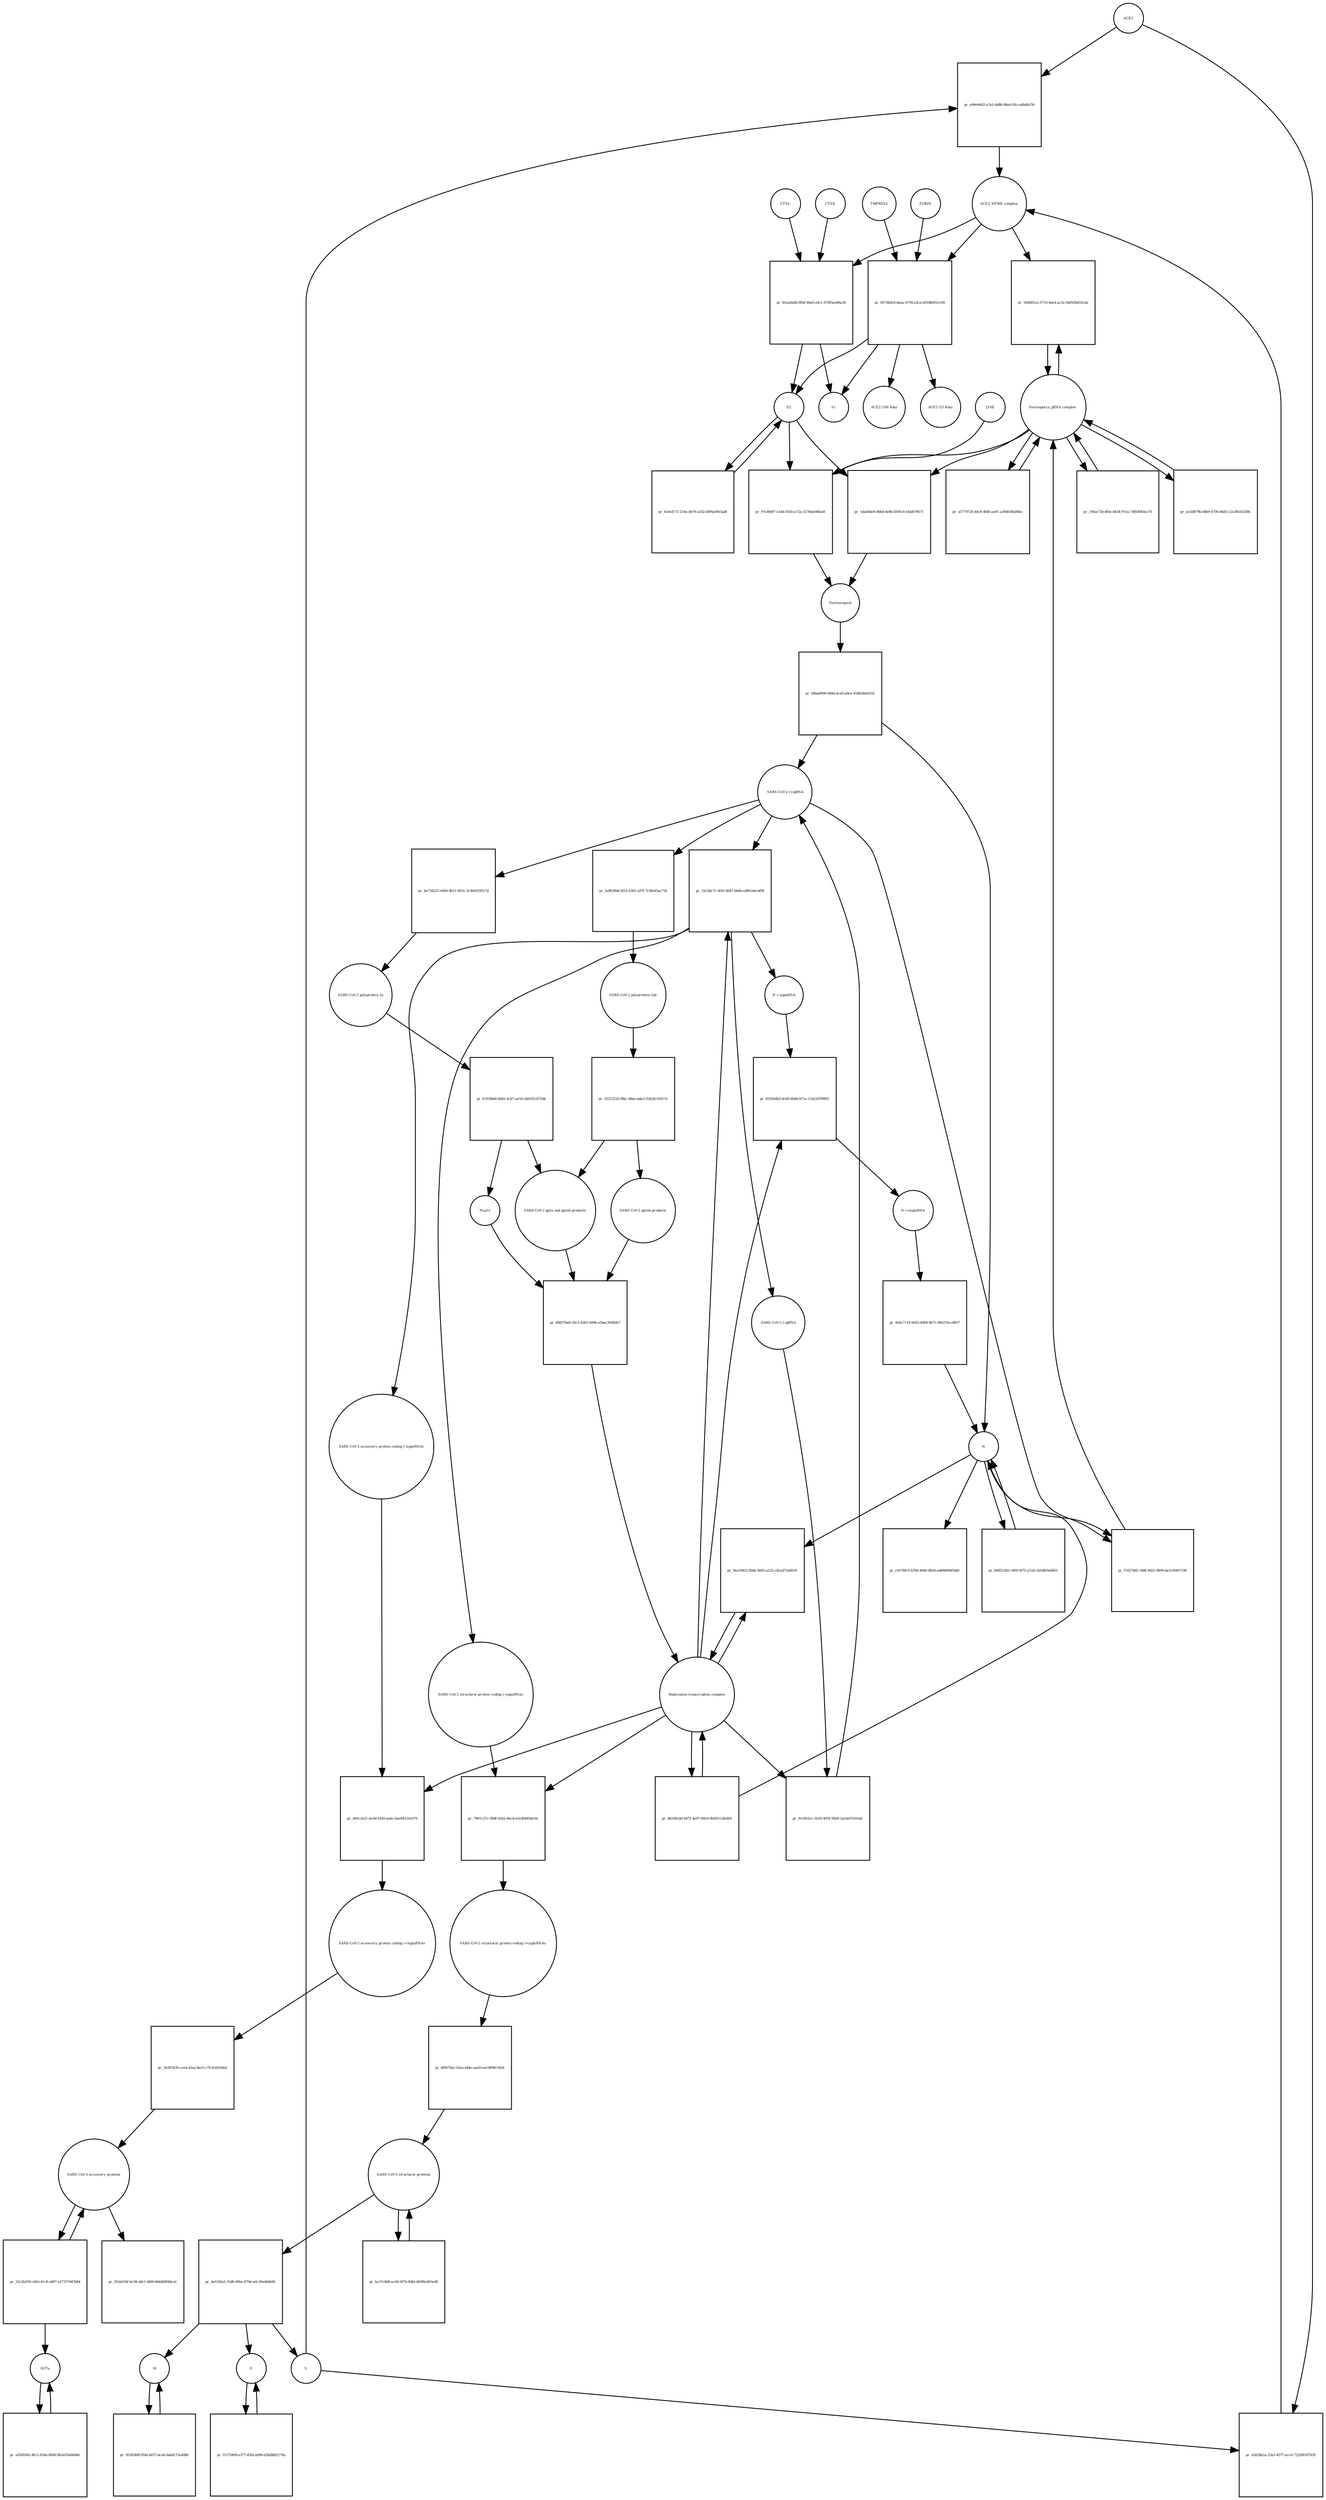 strict digraph  {
ACE2 [annotation="", bipartite=0, cls=macromolecule, fontsize=4, label=ACE2, shape=circle];
"pr_e96e9662-e7a5-4d80-96ad-95cca6b6b150" [annotation="", bipartite=1, cls=process, fontsize=4, label="pr_e96e9662-e7a5-4d80-96ad-95cca6b6b150", shape=square];
"ACE2_SPIKE complex" [annotation="", bipartite=0, cls=complex, fontsize=4, label="ACE2_SPIKE complex", shape=circle];
S [annotation="", bipartite=0, cls="macromolecule multimer", fontsize=4, label=S, shape=circle];
"Nucleoporin_gRNA complex " [annotation="", bipartite=0, cls=complex, fontsize=4, label="Nucleoporin_gRNA complex ", shape=circle];
"pr_5b4681e2-0733-4ae4-ac2e-9d292b453cda" [annotation="", bipartite=1, cls=process, fontsize=4, label="pr_5b4681e2-0733-4ae4-ac2e-9d292b453cda", shape=square];
"pr_81aa0a9b-9fb8-46a0-a4c1-478f5ee06a34" [annotation="", bipartite=1, cls=process, fontsize=4, label="pr_81aa0a9b-9fb8-46a0-a4c1-478f5ee06a34", shape=square];
S2 [annotation="", bipartite=0, cls=macromolecule, fontsize=4, label=S2, shape=circle];
CTSB [annotation="", bipartite=0, cls=macromolecule, fontsize=4, label=CTSB, shape=circle];
CTSL [annotation="", bipartite=0, cls=macromolecule, fontsize=4, label=CTSL, shape=circle];
S1 [annotation="", bipartite=0, cls=macromolecule, fontsize=4, label=S1, shape=circle];
"pr_e2628e2a-23a5-4577-acc0-7225f6397430" [annotation="", bipartite=1, cls=process, fontsize=4, label="pr_e2628e2a-23a5-4577-acc0-7225f6397430", shape=square];
"pr_97e49df7-e1dd-4545-a72a-5576beb48ae0" [annotation="", bipartite=1, cls=process, fontsize=4, label="pr_97e49df7-e1dd-4545-a72a-5576beb48ae0", shape=square];
Nucleocapsid [annotation="", bipartite=0, cls=complex, fontsize=4, label=Nucleocapsid, shape=circle];
LY6E [annotation="", bipartite=0, cls=macromolecule, fontsize=4, label=LY6E, shape=circle];
"pr_1dab4de9-86bd-4e86-8306-fc14afb70671" [annotation="", bipartite=1, cls=process, fontsize=4, label="pr_1dab4de9-86bd-4e86-8306-fc14afb70671", shape=square];
"pr_04bad909-004d-4ce0-a9ca-934fe9d1652f" [annotation="", bipartite=1, cls=process, fontsize=4, label="pr_04bad909-004d-4ce0-a9ca-934fe9d1652f", shape=square];
" SARS-CoV-2 (+)gRNA" [annotation="", bipartite=0, cls="nucleic acid feature", fontsize=4, label=" SARS-CoV-2 (+)gRNA", shape=circle];
N [annotation="", bipartite=0, cls="macromolecule multimer", fontsize=4, label=N, shape=circle];
"SARS-CoV-2 polyprotein 1ab" [annotation="", bipartite=0, cls=macromolecule, fontsize=4, label="SARS-CoV-2 polyprotein 1ab", shape=circle];
"pr_3521321b-f8bc-48ee-bde2-9242fe16557a" [annotation="", bipartite=1, cls=process, fontsize=4, label="pr_3521321b-f8bc-48ee-bde2-9242fe16557a", shape=square];
"SARS-CoV-2 pp1ab products" [annotation="", bipartite=0, cls=complex, fontsize=4, label="SARS-CoV-2 pp1ab products", shape=circle];
"SARS-CoV-2 pp1a and pp1ab products" [annotation="", bipartite=0, cls=complex, fontsize=4, label="SARS-CoV-2 pp1a and pp1ab products", shape=circle];
"SARS-CoV-2 polyprotein 1a" [annotation="", bipartite=0, cls=macromolecule, fontsize=4, label="SARS-CoV-2 polyprotein 1a", shape=circle];
"pr_fc059bd4-4d42-4cb7-ae50-ab61f5c872db" [annotation="", bipartite=1, cls=process, fontsize=4, label="pr_fc059bd4-4d42-4cb7-ae50-ab61f5c872db", shape=square];
Nsp11 [annotation="", bipartite=0, cls=macromolecule, fontsize=4, label=Nsp11, shape=circle];
"pr_19fae728-4f0e-4434-97ea-7d9540fdca76" [annotation="", bipartite=1, cls=process, fontsize=4, label="pr_19fae728-4f0e-4434-97ea-7d9540fdca76", shape=square];
"pr_ee5d879b-48b9-4700-86d5-c2e3fb103386" [annotation="", bipartite=1, cls=process, fontsize=4, label="pr_ee5d879b-48b9-4700-86d5-c2e3fb103386", shape=square];
"SARS-CoV-2 structural proteins" [annotation="", bipartite=0, cls=complex, fontsize=4, label="SARS-CoV-2 structural proteins", shape=circle];
"pr_6e535fa5-35d0-496a-879d-edc20ed640d6" [annotation="", bipartite=1, cls=process, fontsize=4, label="pr_6e535fa5-35d0-496a-879d-edc20ed640d6", shape=square];
M [annotation="", bipartite=0, cls=macromolecule, fontsize=4, label=M, shape=circle];
E [annotation="", bipartite=0, cls=macromolecule, fontsize=4, label=E, shape=circle];
"Replication transcription complex" [annotation="", bipartite=0, cls=complex, fontsize=4, label="Replication transcription complex", shape=circle];
"pr_9ea39452-fbbb-4b93-a225-c8cad73a6039" [annotation="", bipartite=1, cls=process, fontsize=4, label="pr_9ea39452-fbbb-4b93-a225-c8cad73a6039", shape=square];
"pr_c8178fc9-b7b6-4640-86a9-edb9899d5bb0" [annotation="", bipartite=1, cls=process, fontsize=4, label="pr_c8178fc9-b7b6-4640-86a9-edb9899d5bb0", shape=square];
"SARS-CoV-2 accessory proteins" [annotation="", bipartite=0, cls=complex, fontsize=4, label="SARS-CoV-2 accessory proteins", shape=circle];
"pr_952d216f-bc94-4dc1-bf69-8b6d580fdca1" [annotation="", bipartite=1, cls=process, fontsize=4, label="pr_952d216f-bc94-4dc1-bf69-8b6d580fdca1", shape=square];
"pr_bc37c8d0-ec84-4f76-9dfd-483f8c663ed9" [annotation="", bipartite=1, cls=process, fontsize=4, label="pr_bc37c8d0-ec84-4f76-9dfd-483f8c663ed9", shape=square];
"pr_4b100cdd-9472-4a97-89c6-0b581126e4fd" [annotation="", bipartite=1, cls=process, fontsize=4, label="pr_4b100cdd-9472-4a97-89c6-0b581126e4fd", shape=square];
"pr_b06523b5-c869-4f75-a7a0-cb5df85e6661" [annotation="", bipartite=1, cls=process, fontsize=4, label="pr_b06523b5-c869-4f75-a7a0-cb5df85e6661", shape=square];
"pr_d9837beb-30c3-4361-b49b-a1bac30482b7" [annotation="", bipartite=1, cls=process, fontsize=4, label="pr_d9837beb-30c3-4361-b49b-a1bac30482b7", shape=square];
"SARS-CoV-2 accessory protein coding (-)sgmRNAs" [annotation="", bipartite=0, cls=complex, fontsize=4, label="SARS-CoV-2 accessory protein coding (-)sgmRNAs", shape=circle];
"pr_445c2e21-bc0d-4245-aebc-bae841165579" [annotation="", bipartite=1, cls=process, fontsize=4, label="pr_445c2e21-bc0d-4245-aebc-bae841165579", shape=square];
"SARS-CoV-2 accessory protein coding (+)sgmRNAs" [annotation="", bipartite=0, cls=complex, fontsize=4, label="SARS-CoV-2 accessory protein coding (+)sgmRNAs", shape=circle];
"SARS-CoV-2 structural protein coding (-)sgmRNAs" [annotation="", bipartite=0, cls=complex, fontsize=4, label="SARS-CoV-2 structural protein coding (-)sgmRNAs", shape=circle];
"pr_7961c27c-09df-45b2-8ec4-e5a366458a3d" [annotation="", bipartite=1, cls=process, fontsize=4, label="pr_7961c27c-09df-45b2-8ec4-e5a366458a3d", shape=square];
"SARS-CoV-2 structural protein coding (+)sgmRNAs" [annotation="", bipartite=0, cls=complex, fontsize=4, label="SARS-CoV-2 structural protein coding (+)sgmRNAs", shape=circle];
"N (-)sgmRNA" [annotation="", bipartite=0, cls="nucleic acid feature", fontsize=4, label="N (-)sgmRNA", shape=circle];
"pr_85920db3-6c60-4b8d-b71a-11b23d7f8f03" [annotation="", bipartite=1, cls=process, fontsize=4, label="pr_85920db3-6c60-4b8d-b71a-11b23d7f8f03", shape=square];
"N (+)sgmRNA" [annotation="", bipartite=0, cls="nucleic acid feature", fontsize=4, label="N (+)sgmRNA", shape=circle];
"pr_9e8c7110-0e63-4d69-8672-9b0276cc8837" [annotation="", bipartite=1, cls=process, fontsize=4, label="pr_9e8c7110-0e63-4d69-8672-9b0276cc8837", shape=square];
"pr_1b12dc7c-0f43-4647-b64b-edfb1ebcbf94" [annotation="", bipartite=1, cls=process, fontsize=4, label="pr_1b12dc7c-0f43-4647-b64b-edfb1ebcbf94", shape=square];
" SARS-CoV-2 (-)gRNA" [annotation="", bipartite=0, cls="nucleic acid feature", fontsize=4, label=" SARS-CoV-2 (-)gRNA", shape=circle];
"pr_be758225-e684-4b11-8931-3c4b6359517d" [annotation="", bipartite=1, cls=process, fontsize=4, label="pr_be758225-e684-4b11-8931-3c4b6359517d", shape=square];
"pr_fa9634bd-bf53-4391-a97f-7c9fe45ac72b" [annotation="", bipartite=1, cls=process, fontsize=4, label="pr_fa9634bd-bf53-4391-a97f-7c9fe45ac72b", shape=square];
"pr_5b387639-cea4-42aa-8ecf-c7fc45d19ab4" [annotation="", bipartite=1, cls=process, fontsize=4, label="pr_5b387639-cea4-42aa-8ecf-c7fc45d19ab4", shape=square];
"pr_8f857fae-52ea-444e-aae0-eac0898c5424" [annotation="", bipartite=1, cls=process, fontsize=4, label="pr_8f857fae-52ea-444e-aae0-eac0898c5424", shape=square];
"pr_9c5952cc-0c65-493f-95b9-1aa3e07e55a6" [annotation="", bipartite=1, cls=process, fontsize=4, label="pr_9c5952cc-0c65-493f-95b9-1aa3e07e55a6", shape=square];
"pr_f1027465-548f-4421-9899-be5cf4407198" [annotation="", bipartite=1, cls=process, fontsize=4, label="pr_f1027465-548f-4421-9899-be5cf4407198", shape=square];
"pr_a5779726-44c9-40df-ae91-a39d038a08be" [annotation="", bipartite=1, cls=process, fontsize=4, label="pr_a5779726-44c9-40df-ae91-a39d038a08be", shape=square];
"pr_33c2b250-c6b3-41c8-a697-a17371947b84" [annotation="", bipartite=1, cls=process, fontsize=4, label="pr_33c2b250-c6b3-41c8-a697-a17371947b84", shape=square];
Orf7a [annotation="", bipartite=0, cls=macromolecule, fontsize=4, label=Orf7a, shape=circle];
"pr_00738d24-beaa-4794-a3ca-b918b091e160" [annotation="", bipartite=1, cls=process, fontsize=4, label="pr_00738d24-beaa-4794-a3ca-b918b091e160", shape=square];
FURIN [annotation="", bipartite=0, cls=macromolecule, fontsize=4, label=FURIN, shape=circle];
TMPRSS2 [annotation="", bipartite=0, cls=macromolecule, fontsize=4, label=TMPRSS2, shape=circle];
"ACE2 (100 Kda)" [annotation="", bipartite=0, cls=macromolecule, fontsize=4, label="ACE2 (100 Kda)", shape=circle];
"ACE2 (15 Kda)" [annotation="", bipartite=0, cls=macromolecule, fontsize=4, label="ACE2 (15 Kda)", shape=circle];
"pr_6cfed173-514e-4b79-a182-d0f4a0065adf" [annotation="", bipartite=1, cls=process, fontsize=4, label="pr_6cfed173-514e-4b79-a182-d0f4a0065adf", shape=square];
"pr_f1575499-e377-45fd-a996-d36d98f2179a" [annotation="", bipartite=1, cls=process, fontsize=4, label="pr_f1575499-e377-45fd-a996-d36d98f2179a", shape=square];
"pr_95305bf8-ffdd-4637-bce8-6a6d172e4086" [annotation="", bipartite=1, cls=process, fontsize=4, label="pr_95305bf8-ffdd-4637-bce8-6a6d172e4086", shape=square];
"pr_e0585942-4fc2-41b6-8000-9b2e93e066b6" [annotation="", bipartite=1, cls=process, fontsize=4, label="pr_e0585942-4fc2-41b6-8000-9b2e93e066b6", shape=square];
ACE2 -> "pr_e96e9662-e7a5-4d80-96ad-95cca6b6b150"  [annotation="", interaction_type=consumption];
ACE2 -> "pr_e2628e2a-23a5-4577-acc0-7225f6397430"  [annotation="", interaction_type=consumption];
"pr_e96e9662-e7a5-4d80-96ad-95cca6b6b150" -> "ACE2_SPIKE complex"  [annotation="", interaction_type=production];
"ACE2_SPIKE complex" -> "pr_5b4681e2-0733-4ae4-ac2e-9d292b453cda"  [annotation="urn_miriam_pubmed_32142651|urn_miriam_pubmed_32094589", interaction_type=stimulation];
"ACE2_SPIKE complex" -> "pr_81aa0a9b-9fb8-46a0-a4c1-478f5ee06a34"  [annotation="", interaction_type=consumption];
"ACE2_SPIKE complex" -> "pr_00738d24-beaa-4794-a3ca-b918b091e160"  [annotation="", interaction_type=consumption];
S -> "pr_e96e9662-e7a5-4d80-96ad-95cca6b6b150"  [annotation="", interaction_type=consumption];
S -> "pr_e2628e2a-23a5-4577-acc0-7225f6397430"  [annotation="", interaction_type=consumption];
"Nucleoporin_gRNA complex " -> "pr_5b4681e2-0733-4ae4-ac2e-9d292b453cda"  [annotation="", interaction_type=consumption];
"Nucleoporin_gRNA complex " -> "pr_97e49df7-e1dd-4545-a72a-5576beb48ae0"  [annotation="", interaction_type=consumption];
"Nucleoporin_gRNA complex " -> "pr_1dab4de9-86bd-4e86-8306-fc14afb70671"  [annotation="", interaction_type=consumption];
"Nucleoporin_gRNA complex " -> "pr_19fae728-4f0e-4434-97ea-7d9540fdca76"  [annotation="", interaction_type=consumption];
"Nucleoporin_gRNA complex " -> "pr_ee5d879b-48b9-4700-86d5-c2e3fb103386"  [annotation="", interaction_type=consumption];
"Nucleoporin_gRNA complex " -> "pr_a5779726-44c9-40df-ae91-a39d038a08be"  [annotation="", interaction_type=consumption];
"pr_5b4681e2-0733-4ae4-ac2e-9d292b453cda" -> "Nucleoporin_gRNA complex "  [annotation="", interaction_type=production];
"pr_81aa0a9b-9fb8-46a0-a4c1-478f5ee06a34" -> S2  [annotation="", interaction_type=production];
"pr_81aa0a9b-9fb8-46a0-a4c1-478f5ee06a34" -> S1  [annotation="", interaction_type=production];
S2 -> "pr_97e49df7-e1dd-4545-a72a-5576beb48ae0"  [annotation="urn_miriam_doi_10.1101%2F2020.03.05.979260|urn_miriam_doi_10.1101%2F2020.04.02.021469", interaction_type=stimulation];
S2 -> "pr_1dab4de9-86bd-4e86-8306-fc14afb70671"  [annotation="", interaction_type=stimulation];
S2 -> "pr_6cfed173-514e-4b79-a182-d0f4a0065adf"  [annotation="", interaction_type=consumption];
CTSB -> "pr_81aa0a9b-9fb8-46a0-a4c1-478f5ee06a34"  [annotation=urn_miriam_pubmed_32142651, interaction_type=catalysis];
CTSL -> "pr_81aa0a9b-9fb8-46a0-a4c1-478f5ee06a34"  [annotation=urn_miriam_pubmed_32142651, interaction_type=catalysis];
"pr_e2628e2a-23a5-4577-acc0-7225f6397430" -> "ACE2_SPIKE complex"  [annotation="", interaction_type=production];
"pr_97e49df7-e1dd-4545-a72a-5576beb48ae0" -> Nucleocapsid  [annotation="", interaction_type=production];
Nucleocapsid -> "pr_04bad909-004d-4ce0-a9ca-934fe9d1652f"  [annotation="", interaction_type=consumption];
LY6E -> "pr_97e49df7-e1dd-4545-a72a-5576beb48ae0"  [annotation="urn_miriam_doi_10.1101%2F2020.03.05.979260|urn_miriam_doi_10.1101%2F2020.04.02.021469", interaction_type=inhibition];
"pr_1dab4de9-86bd-4e86-8306-fc14afb70671" -> Nucleocapsid  [annotation="", interaction_type=production];
"pr_04bad909-004d-4ce0-a9ca-934fe9d1652f" -> " SARS-CoV-2 (+)gRNA"  [annotation="", interaction_type=production];
"pr_04bad909-004d-4ce0-a9ca-934fe9d1652f" -> N  [annotation="", interaction_type=production];
" SARS-CoV-2 (+)gRNA" -> "pr_1b12dc7c-0f43-4647-b64b-edfb1ebcbf94"  [annotation="", interaction_type=consumption];
" SARS-CoV-2 (+)gRNA" -> "pr_be758225-e684-4b11-8931-3c4b6359517d"  [annotation="", interaction_type=consumption];
" SARS-CoV-2 (+)gRNA" -> "pr_fa9634bd-bf53-4391-a97f-7c9fe45ac72b"  [annotation="", interaction_type=consumption];
" SARS-CoV-2 (+)gRNA" -> "pr_f1027465-548f-4421-9899-be5cf4407198"  [annotation="", interaction_type=consumption];
N -> "pr_9ea39452-fbbb-4b93-a225-c8cad73a6039"  [annotation="", interaction_type=consumption];
N -> "pr_c8178fc9-b7b6-4640-86a9-edb9899d5bb0"  [annotation="", interaction_type=consumption];
N -> "pr_b06523b5-c869-4f75-a7a0-cb5df85e6661"  [annotation="", interaction_type=consumption];
N -> "pr_f1027465-548f-4421-9899-be5cf4407198"  [annotation="", interaction_type=consumption];
"SARS-CoV-2 polyprotein 1ab" -> "pr_3521321b-f8bc-48ee-bde2-9242fe16557a"  [annotation=urn_miriam_pubmed_31226023, interaction_type=catalysis];
"pr_3521321b-f8bc-48ee-bde2-9242fe16557a" -> "SARS-CoV-2 pp1ab products"  [annotation="", interaction_type=production];
"pr_3521321b-f8bc-48ee-bde2-9242fe16557a" -> "SARS-CoV-2 pp1a and pp1ab products"  [annotation="", interaction_type=production];
"SARS-CoV-2 pp1ab products" -> "pr_d9837beb-30c3-4361-b49b-a1bac30482b7"  [annotation="", interaction_type=consumption];
"SARS-CoV-2 pp1a and pp1ab products" -> "pr_d9837beb-30c3-4361-b49b-a1bac30482b7"  [annotation="", interaction_type=consumption];
"SARS-CoV-2 polyprotein 1a" -> "pr_fc059bd4-4d42-4cb7-ae50-ab61f5c872db"  [annotation=urn_miriam_pubmed_31226023, interaction_type=catalysis];
"pr_fc059bd4-4d42-4cb7-ae50-ab61f5c872db" -> Nsp11  [annotation="", interaction_type=production];
"pr_fc059bd4-4d42-4cb7-ae50-ab61f5c872db" -> "SARS-CoV-2 pp1a and pp1ab products"  [annotation="", interaction_type=production];
Nsp11 -> "pr_d9837beb-30c3-4361-b49b-a1bac30482b7"  [annotation="", interaction_type=consumption];
"pr_19fae728-4f0e-4434-97ea-7d9540fdca76" -> "Nucleoporin_gRNA complex "  [annotation="", interaction_type=production];
"pr_ee5d879b-48b9-4700-86d5-c2e3fb103386" -> "Nucleoporin_gRNA complex "  [annotation="", interaction_type=production];
"SARS-CoV-2 structural proteins" -> "pr_6e535fa5-35d0-496a-879d-edc20ed640d6"  [annotation="", interaction_type=consumption];
"SARS-CoV-2 structural proteins" -> "pr_bc37c8d0-ec84-4f76-9dfd-483f8c663ed9"  [annotation="", interaction_type=consumption];
"pr_6e535fa5-35d0-496a-879d-edc20ed640d6" -> M  [annotation="", interaction_type=production];
"pr_6e535fa5-35d0-496a-879d-edc20ed640d6" -> E  [annotation="", interaction_type=production];
"pr_6e535fa5-35d0-496a-879d-edc20ed640d6" -> S  [annotation="", interaction_type=production];
M -> "pr_95305bf8-ffdd-4637-bce8-6a6d172e4086"  [annotation="", interaction_type=consumption];
E -> "pr_f1575499-e377-45fd-a996-d36d98f2179a"  [annotation="", interaction_type=consumption];
"Replication transcription complex" -> "pr_9ea39452-fbbb-4b93-a225-c8cad73a6039"  [annotation="", interaction_type=consumption];
"Replication transcription complex" -> "pr_4b100cdd-9472-4a97-89c6-0b581126e4fd"  [annotation="", interaction_type=consumption];
"Replication transcription complex" -> "pr_445c2e21-bc0d-4245-aebc-bae841165579"  [annotation="", interaction_type="necessary stimulation"];
"Replication transcription complex" -> "pr_7961c27c-09df-45b2-8ec4-e5a366458a3d"  [annotation="", interaction_type="necessary stimulation"];
"Replication transcription complex" -> "pr_85920db3-6c60-4b8d-b71a-11b23d7f8f03"  [annotation="", interaction_type="necessary stimulation"];
"Replication transcription complex" -> "pr_1b12dc7c-0f43-4647-b64b-edfb1ebcbf94"  [annotation="", interaction_type="necessary stimulation"];
"Replication transcription complex" -> "pr_9c5952cc-0c65-493f-95b9-1aa3e07e55a6"  [annotation="", interaction_type="necessary stimulation"];
"pr_9ea39452-fbbb-4b93-a225-c8cad73a6039" -> "Replication transcription complex"  [annotation="", interaction_type=production];
"SARS-CoV-2 accessory proteins" -> "pr_952d216f-bc94-4dc1-bf69-8b6d580fdca1"  [annotation="", interaction_type=consumption];
"SARS-CoV-2 accessory proteins" -> "pr_33c2b250-c6b3-41c8-a697-a17371947b84"  [annotation="", interaction_type=consumption];
"pr_bc37c8d0-ec84-4f76-9dfd-483f8c663ed9" -> "SARS-CoV-2 structural proteins"  [annotation="", interaction_type=production];
"pr_4b100cdd-9472-4a97-89c6-0b581126e4fd" -> "Replication transcription complex"  [annotation="", interaction_type=production];
"pr_4b100cdd-9472-4a97-89c6-0b581126e4fd" -> N  [annotation="", interaction_type=production];
"pr_b06523b5-c869-4f75-a7a0-cb5df85e6661" -> N  [annotation="", interaction_type=production];
"pr_d9837beb-30c3-4361-b49b-a1bac30482b7" -> "Replication transcription complex"  [annotation="", interaction_type=production];
"SARS-CoV-2 accessory protein coding (-)sgmRNAs" -> "pr_445c2e21-bc0d-4245-aebc-bae841165579"  [annotation="", interaction_type=consumption];
"pr_445c2e21-bc0d-4245-aebc-bae841165579" -> "SARS-CoV-2 accessory protein coding (+)sgmRNAs"  [annotation="", interaction_type=production];
"SARS-CoV-2 accessory protein coding (+)sgmRNAs" -> "pr_5b387639-cea4-42aa-8ecf-c7fc45d19ab4"  [annotation="", interaction_type=consumption];
"SARS-CoV-2 structural protein coding (-)sgmRNAs" -> "pr_7961c27c-09df-45b2-8ec4-e5a366458a3d"  [annotation="", interaction_type=consumption];
"pr_7961c27c-09df-45b2-8ec4-e5a366458a3d" -> "SARS-CoV-2 structural protein coding (+)sgmRNAs"  [annotation="", interaction_type=production];
"SARS-CoV-2 structural protein coding (+)sgmRNAs" -> "pr_8f857fae-52ea-444e-aae0-eac0898c5424"  [annotation="", interaction_type=consumption];
"N (-)sgmRNA" -> "pr_85920db3-6c60-4b8d-b71a-11b23d7f8f03"  [annotation="", interaction_type=consumption];
"pr_85920db3-6c60-4b8d-b71a-11b23d7f8f03" -> "N (+)sgmRNA"  [annotation="", interaction_type=production];
"N (+)sgmRNA" -> "pr_9e8c7110-0e63-4d69-8672-9b0276cc8837"  [annotation="", interaction_type=consumption];
"pr_9e8c7110-0e63-4d69-8672-9b0276cc8837" -> N  [annotation="", interaction_type=production];
"pr_1b12dc7c-0f43-4647-b64b-edfb1ebcbf94" -> " SARS-CoV-2 (-)gRNA"  [annotation="", interaction_type=production];
"pr_1b12dc7c-0f43-4647-b64b-edfb1ebcbf94" -> "SARS-CoV-2 accessory protein coding (-)sgmRNAs"  [annotation="", interaction_type=production];
"pr_1b12dc7c-0f43-4647-b64b-edfb1ebcbf94" -> "SARS-CoV-2 structural protein coding (-)sgmRNAs"  [annotation="", interaction_type=production];
"pr_1b12dc7c-0f43-4647-b64b-edfb1ebcbf94" -> "N (-)sgmRNA"  [annotation="", interaction_type=production];
" SARS-CoV-2 (-)gRNA" -> "pr_9c5952cc-0c65-493f-95b9-1aa3e07e55a6"  [annotation="", interaction_type=consumption];
"pr_be758225-e684-4b11-8931-3c4b6359517d" -> "SARS-CoV-2 polyprotein 1a"  [annotation="", interaction_type=production];
"pr_fa9634bd-bf53-4391-a97f-7c9fe45ac72b" -> "SARS-CoV-2 polyprotein 1ab"  [annotation="", interaction_type=production];
"pr_5b387639-cea4-42aa-8ecf-c7fc45d19ab4" -> "SARS-CoV-2 accessory proteins"  [annotation="", interaction_type=production];
"pr_8f857fae-52ea-444e-aae0-eac0898c5424" -> "SARS-CoV-2 structural proteins"  [annotation="", interaction_type=production];
"pr_9c5952cc-0c65-493f-95b9-1aa3e07e55a6" -> " SARS-CoV-2 (+)gRNA"  [annotation="", interaction_type=production];
"pr_f1027465-548f-4421-9899-be5cf4407198" -> "Nucleoporin_gRNA complex "  [annotation="", interaction_type=production];
"pr_a5779726-44c9-40df-ae91-a39d038a08be" -> "Nucleoporin_gRNA complex "  [annotation="", interaction_type=production];
"pr_33c2b250-c6b3-41c8-a697-a17371947b84" -> "SARS-CoV-2 accessory proteins"  [annotation="", interaction_type=production];
"pr_33c2b250-c6b3-41c8-a697-a17371947b84" -> Orf7a  [annotation="", interaction_type=production];
Orf7a -> "pr_e0585942-4fc2-41b6-8000-9b2e93e066b6"  [annotation="", interaction_type=consumption];
"pr_00738d24-beaa-4794-a3ca-b918b091e160" -> S2  [annotation="", interaction_type=production];
"pr_00738d24-beaa-4794-a3ca-b918b091e160" -> "ACE2 (100 Kda)"  [annotation="", interaction_type=production];
"pr_00738d24-beaa-4794-a3ca-b918b091e160" -> S1  [annotation="", interaction_type=production];
"pr_00738d24-beaa-4794-a3ca-b918b091e160" -> "ACE2 (15 Kda)"  [annotation="", interaction_type=production];
FURIN -> "pr_00738d24-beaa-4794-a3ca-b918b091e160"  [annotation="", interaction_type=catalysis];
TMPRSS2 -> "pr_00738d24-beaa-4794-a3ca-b918b091e160"  [annotation="", interaction_type=catalysis];
"pr_6cfed173-514e-4b79-a182-d0f4a0065adf" -> S2  [annotation="", interaction_type=production];
"pr_f1575499-e377-45fd-a996-d36d98f2179a" -> E  [annotation="", interaction_type=production];
"pr_95305bf8-ffdd-4637-bce8-6a6d172e4086" -> M  [annotation="", interaction_type=production];
"pr_e0585942-4fc2-41b6-8000-9b2e93e066b6" -> Orf7a  [annotation="", interaction_type=production];
}
